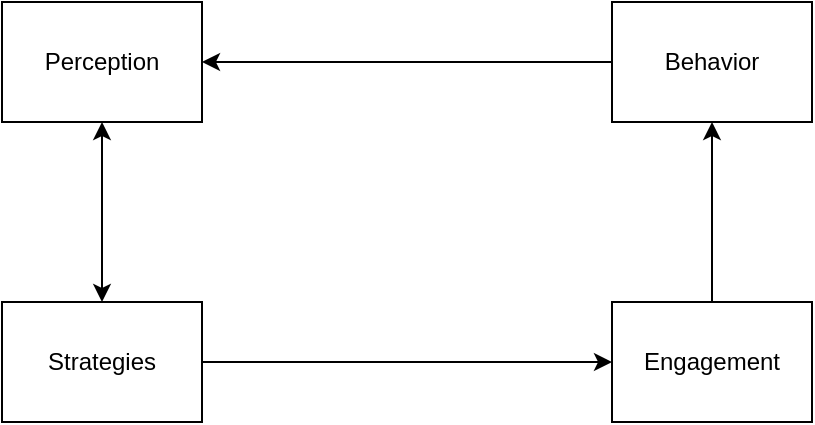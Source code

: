 <mxfile version="22.1.18" type="github">
  <diagram name="Page-1" id="_pIc1GbhXy4IMLbLXFMW">
    <mxGraphModel dx="1434" dy="797" grid="1" gridSize="10" guides="1" tooltips="1" connect="1" arrows="1" fold="1" page="1" pageScale="1" pageWidth="850" pageHeight="1100" math="0" shadow="0">
      <root>
        <mxCell id="0" />
        <mxCell id="1" parent="0" />
        <mxCell id="Alh0uE4IJ64akp9FE0y7-3" value="Perception" style="rounded=0;whiteSpace=wrap;html=1;" parent="1" vertex="1">
          <mxGeometry x="70" y="300" width="100" height="60" as="geometry" />
        </mxCell>
        <mxCell id="Alh0uE4IJ64akp9FE0y7-7" style="edgeStyle=orthogonalEdgeStyle;rounded=0;orthogonalLoop=1;jettySize=auto;html=1;entryX=1;entryY=0.5;entryDx=0;entryDy=0;" parent="1" source="Alh0uE4IJ64akp9FE0y7-4" target="Alh0uE4IJ64akp9FE0y7-3" edge="1">
          <mxGeometry relative="1" as="geometry" />
        </mxCell>
        <mxCell id="Alh0uE4IJ64akp9FE0y7-4" value="Behavior" style="rounded=0;whiteSpace=wrap;html=1;" parent="1" vertex="1">
          <mxGeometry x="375" y="300" width="100" height="60" as="geometry" />
        </mxCell>
        <mxCell id="h_yB5OdTfQlkZjkOTYXk-5" style="edgeStyle=orthogonalEdgeStyle;rounded=0;orthogonalLoop=1;jettySize=auto;html=1;entryX=0;entryY=0.5;entryDx=0;entryDy=0;" edge="1" parent="1" source="Alh0uE4IJ64akp9FE0y7-5" target="h_yB5OdTfQlkZjkOTYXk-2">
          <mxGeometry relative="1" as="geometry" />
        </mxCell>
        <mxCell id="Alh0uE4IJ64akp9FE0y7-5" value="Strategies" style="rounded=0;whiteSpace=wrap;html=1;" parent="1" vertex="1">
          <mxGeometry x="70" y="450" width="100" height="60" as="geometry" />
        </mxCell>
        <mxCell id="h_yB5OdTfQlkZjkOTYXk-6" style="edgeStyle=orthogonalEdgeStyle;rounded=0;orthogonalLoop=1;jettySize=auto;html=1;entryX=0.5;entryY=1;entryDx=0;entryDy=0;" edge="1" parent="1" source="h_yB5OdTfQlkZjkOTYXk-2" target="Alh0uE4IJ64akp9FE0y7-4">
          <mxGeometry relative="1" as="geometry" />
        </mxCell>
        <mxCell id="h_yB5OdTfQlkZjkOTYXk-2" value="Engagement" style="rounded=0;whiteSpace=wrap;html=1;" vertex="1" parent="1">
          <mxGeometry x="375" y="450" width="100" height="60" as="geometry" />
        </mxCell>
        <mxCell id="h_yB5OdTfQlkZjkOTYXk-3" value="" style="endArrow=classic;startArrow=classic;html=1;rounded=0;entryX=0.5;entryY=1;entryDx=0;entryDy=0;exitX=0.5;exitY=0;exitDx=0;exitDy=0;" edge="1" parent="1" source="Alh0uE4IJ64akp9FE0y7-5" target="Alh0uE4IJ64akp9FE0y7-3">
          <mxGeometry width="50" height="50" relative="1" as="geometry">
            <mxPoint x="90" y="420" as="sourcePoint" />
            <mxPoint x="140" y="370" as="targetPoint" />
          </mxGeometry>
        </mxCell>
      </root>
    </mxGraphModel>
  </diagram>
</mxfile>
